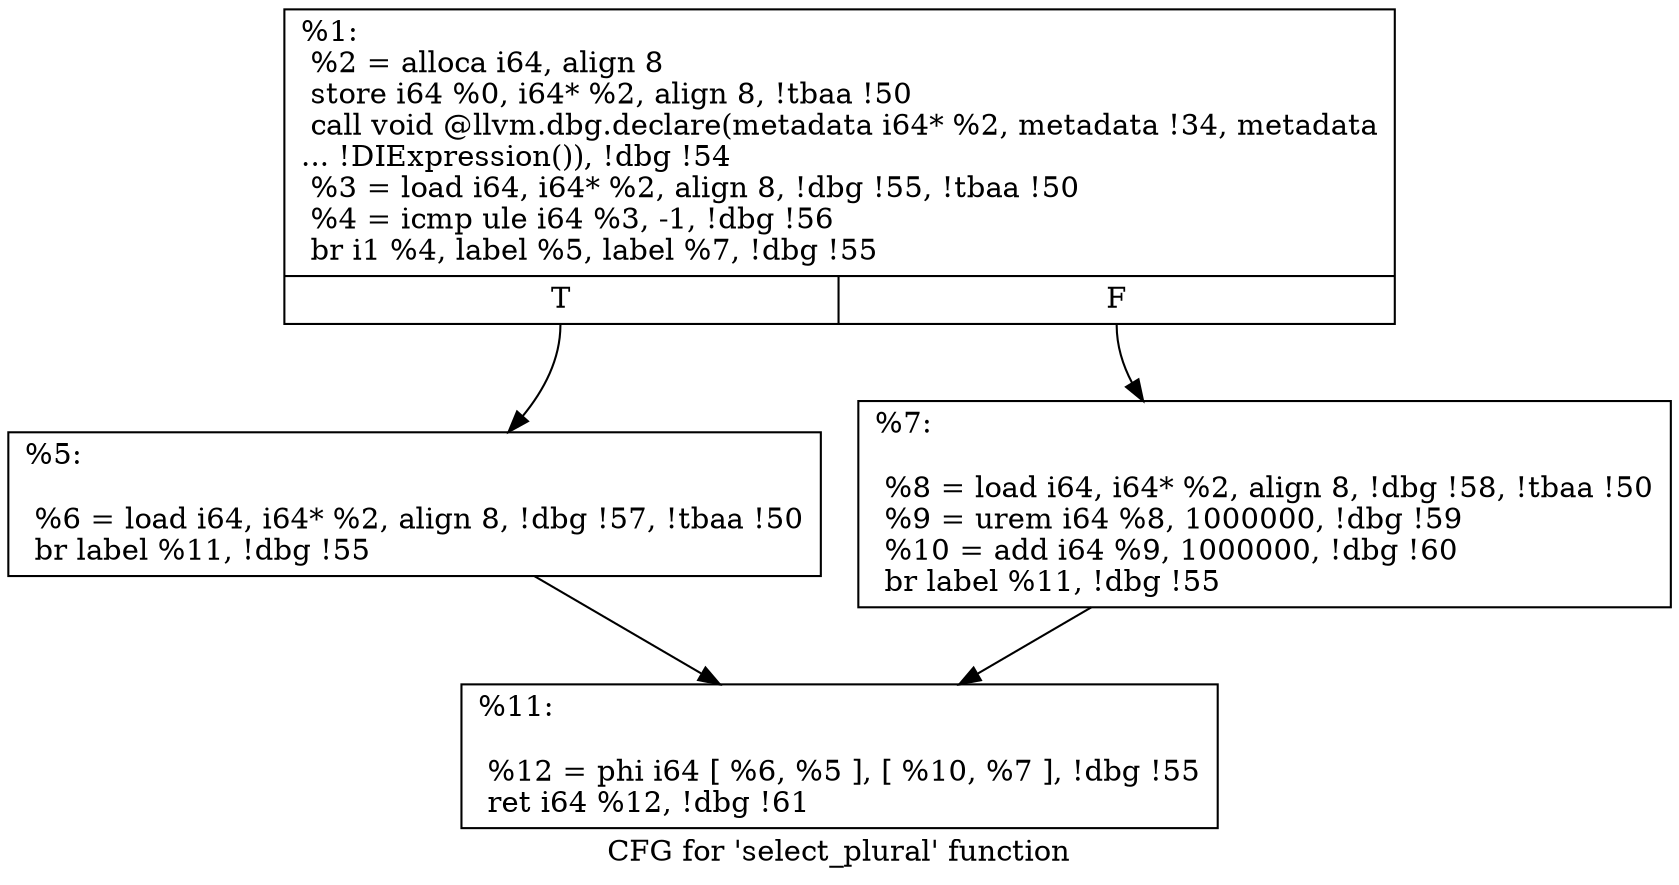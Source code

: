 digraph "CFG for 'select_plural' function" {
	label="CFG for 'select_plural' function";

	Node0xfe0040 [shape=record,label="{%1:\l  %2 = alloca i64, align 8\l  store i64 %0, i64* %2, align 8, !tbaa !50\l  call void @llvm.dbg.declare(metadata i64* %2, metadata !34, metadata\l... !DIExpression()), !dbg !54\l  %3 = load i64, i64* %2, align 8, !dbg !55, !tbaa !50\l  %4 = icmp ule i64 %3, -1, !dbg !56\l  br i1 %4, label %5, label %7, !dbg !55\l|{<s0>T|<s1>F}}"];
	Node0xfe0040:s0 -> Node0xfe00f0;
	Node0xfe0040:s1 -> Node0xfe0140;
	Node0xfe00f0 [shape=record,label="{%5:\l\l  %6 = load i64, i64* %2, align 8, !dbg !57, !tbaa !50\l  br label %11, !dbg !55\l}"];
	Node0xfe00f0 -> Node0xfe0190;
	Node0xfe0140 [shape=record,label="{%7:\l\l  %8 = load i64, i64* %2, align 8, !dbg !58, !tbaa !50\l  %9 = urem i64 %8, 1000000, !dbg !59\l  %10 = add i64 %9, 1000000, !dbg !60\l  br label %11, !dbg !55\l}"];
	Node0xfe0140 -> Node0xfe0190;
	Node0xfe0190 [shape=record,label="{%11:\l\l  %12 = phi i64 [ %6, %5 ], [ %10, %7 ], !dbg !55\l  ret i64 %12, !dbg !61\l}"];
}
